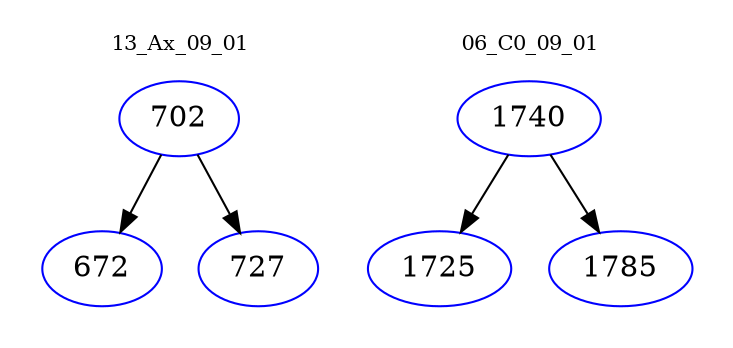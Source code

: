 digraph{
subgraph cluster_0 {
color = white
label = "13_Ax_09_01";
fontsize=10;
T0_702 [label="702", color="blue"]
T0_702 -> T0_672 [color="black"]
T0_672 [label="672", color="blue"]
T0_702 -> T0_727 [color="black"]
T0_727 [label="727", color="blue"]
}
subgraph cluster_1 {
color = white
label = "06_C0_09_01";
fontsize=10;
T1_1740 [label="1740", color="blue"]
T1_1740 -> T1_1725 [color="black"]
T1_1725 [label="1725", color="blue"]
T1_1740 -> T1_1785 [color="black"]
T1_1785 [label="1785", color="blue"]
}
}
